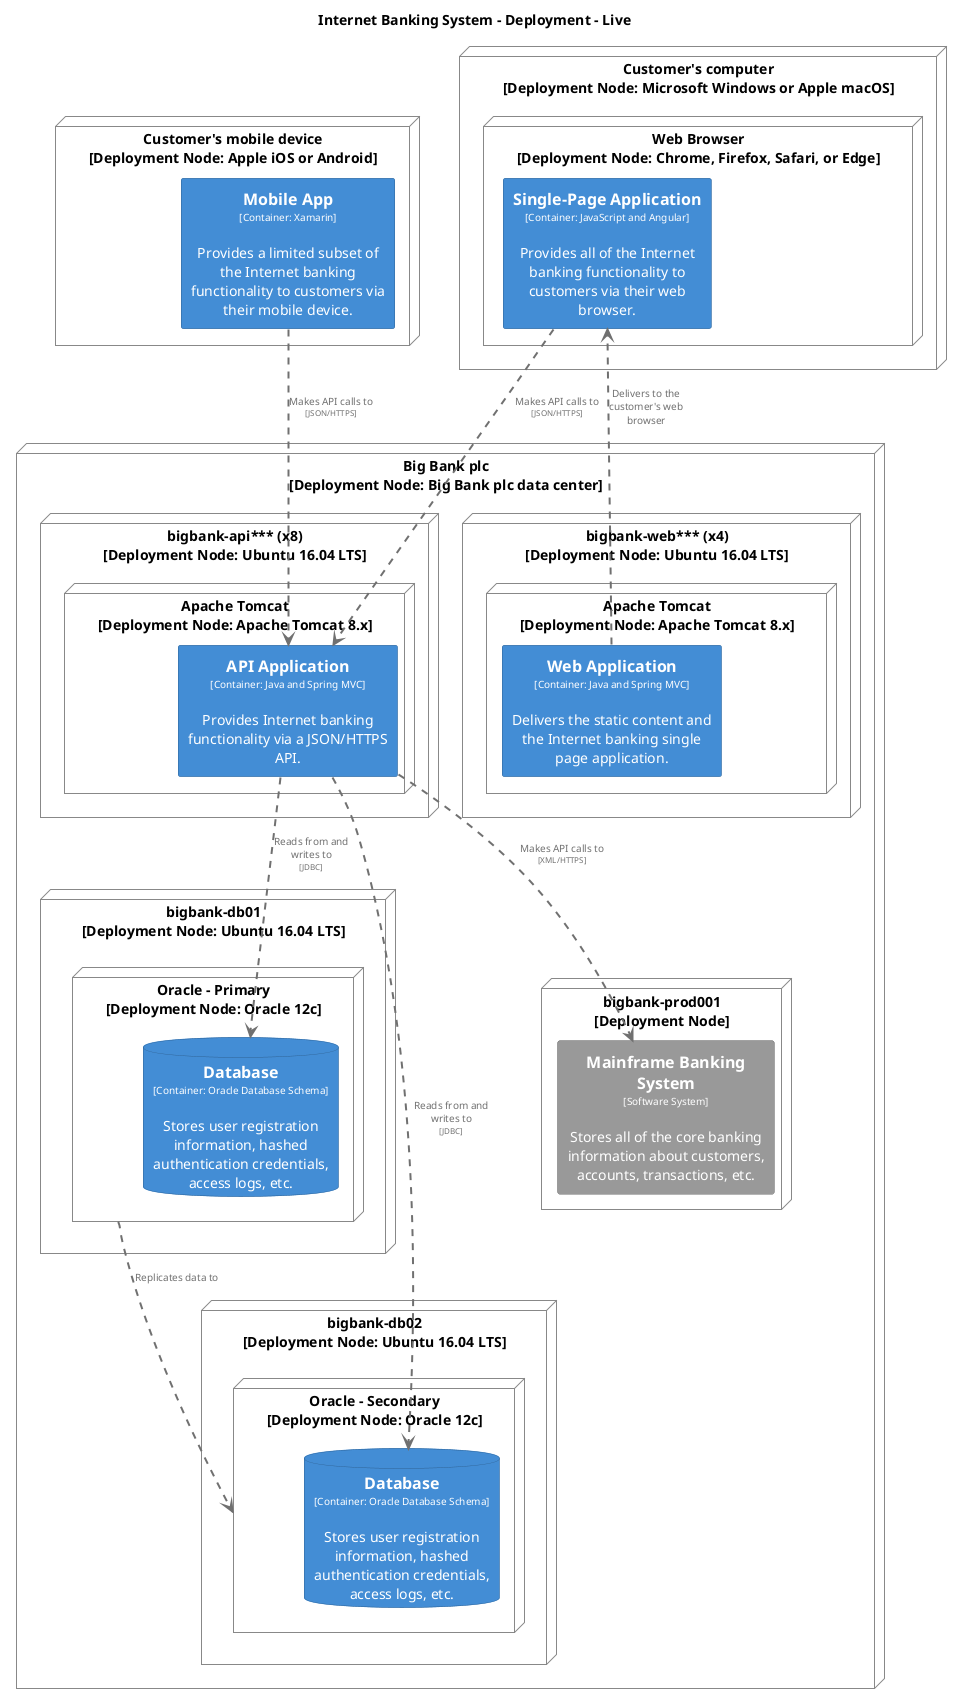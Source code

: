 @startuml
title Internet Banking System - Deployment - Live

top to bottom direction

skinparam {
  shadowing false
  arrowFontSize 10
  defaultTextAlignment center
  wrapWidth 200
  maxMessageSize 100
}

hide stereotype

skinparam rectangle<<Live.BigBankplc.bigbankapi.ApacheTomcat.APIApplication_1>> {
  BackgroundColor #438dd5
  FontColor #ffffff
  BorderColor #2e6295
}
skinparam node<<Live.BigBankplc.bigbankapi.ApacheTomcat>> {
  BackgroundColor #ffffff
  FontColor #000000
  BorderColor #888888
}
skinparam node<<Live.BigBankplc.bigbankweb.ApacheTomcat>> {
  BackgroundColor #ffffff
  FontColor #000000
  BorderColor #888888
}
skinparam node<<Live.BigBankplc>> {
  BackgroundColor #ffffff
  FontColor #000000
  BorderColor #888888
}
skinparam node<<Live.Customerscomputer>> {
  BackgroundColor #ffffff
  FontColor #000000
  BorderColor #888888
}
skinparam node<<Live.Customersmobiledevice>> {
  BackgroundColor #ffffff
  FontColor #000000
  BorderColor #888888
}
skinparam database<<Live.BigBankplc.bigbankdb02.OracleSecondary.Database_2>> {
  BackgroundColor #438dd5
  FontColor #ffffff
  BorderColor #2e6295
}
skinparam database<<Live.BigBankplc.bigbankdb01.OraclePrimary.Database_1>> {
  BackgroundColor #438dd5
  FontColor #ffffff
  BorderColor #2e6295
}
skinparam rectangle<<Live.BigBankplc.bigbankprod001.MainframeBankingSystem_1>> {
  BackgroundColor #999999
  FontColor #ffffff
  BorderColor #6b6b6b
}
skinparam rectangle<<Live.Customersmobiledevice.MobileApp_1>> {
  BackgroundColor #438dd5
  FontColor #ffffff
  BorderColor #2e6295
}
skinparam node<<Live.BigBankplc.bigbankdb01.OraclePrimary>> {
  BackgroundColor #ffffff
  FontColor #000000
  BorderColor #888888
}
skinparam node<<Live.BigBankplc.bigbankdb02.OracleSecondary>> {
  BackgroundColor #ffffff
  FontColor #000000
  BorderColor #888888
}
skinparam rectangle<<Live.Customerscomputer.WebBrowser.SinglePageApplication_1>> {
  BackgroundColor #438dd5
  FontColor #ffffff
  BorderColor #2e6295
}
skinparam rectangle<<Live.BigBankplc.bigbankweb.ApacheTomcat.WebApplication_1>> {
  BackgroundColor #438dd5
  FontColor #ffffff
  BorderColor #2e6295
}
skinparam node<<Live.Customerscomputer.WebBrowser>> {
  BackgroundColor #ffffff
  FontColor #000000
  BorderColor #888888
}
skinparam node<<Live.BigBankplc.bigbankapi>> {
  BackgroundColor #ffffff
  FontColor #000000
  BorderColor #888888
}
skinparam node<<Live.BigBankplc.bigbankdb01>> {
  BackgroundColor #ffffff
  FontColor #000000
  BorderColor #888888
}
skinparam node<<Live.BigBankplc.bigbankdb02>> {
  BackgroundColor #ffffff
  FontColor #000000
  BorderColor #888888
}
skinparam node<<Live.BigBankplc.bigbankprod001>> {
  BackgroundColor #ffffff
  FontColor #000000
  BorderColor #888888
}
skinparam node<<Live.BigBankplc.bigbankweb>> {
  BackgroundColor #ffffff
  FontColor #000000
  BorderColor #888888
}

node "Customer's mobile device\n[Deployment Node: Apple iOS or Android]" <<Live.Customersmobiledevice>> as Live.Customersmobiledevice {
  rectangle "==Mobile App\n<size:10>[Container: Xamarin]</size>\n\nProvides a limited subset of the Internet banking functionality to customers via their mobile device." <<Live.Customersmobiledevice.MobileApp_1>> as Live.Customersmobiledevice.MobileApp_1
}

node "Customer's computer\n[Deployment Node: Microsoft Windows or Apple macOS]" <<Live.Customerscomputer>> as Live.Customerscomputer {
  node "Web Browser\n[Deployment Node: Chrome, Firefox, Safari, or Edge]" <<Live.Customerscomputer.WebBrowser>> as Live.Customerscomputer.WebBrowser {
    rectangle "==Single-Page Application\n<size:10>[Container: JavaScript and Angular]</size>\n\nProvides all of the Internet banking functionality to customers via their web browser." <<Live.Customerscomputer.WebBrowser.SinglePageApplication_1>> as Live.Customerscomputer.WebBrowser.SinglePageApplication_1
  }

}

node "Big Bank plc\n[Deployment Node: Big Bank plc data center]" <<Live.BigBankplc>> as Live.BigBankplc {
  node "bigbank-api*** (x8)\n[Deployment Node: Ubuntu 16.04 LTS]" <<Live.BigBankplc.bigbankapi>> as Live.BigBankplc.bigbankapi {
    node "Apache Tomcat\n[Deployment Node: Apache Tomcat 8.x]" <<Live.BigBankplc.bigbankapi.ApacheTomcat>> as Live.BigBankplc.bigbankapi.ApacheTomcat {
      rectangle "==API Application\n<size:10>[Container: Java and Spring MVC]</size>\n\nProvides Internet banking functionality via a JSON/HTTPS API." <<Live.BigBankplc.bigbankapi.ApacheTomcat.APIApplication_1>> as Live.BigBankplc.bigbankapi.ApacheTomcat.APIApplication_1
    }

  }

  node "bigbank-db01\n[Deployment Node: Ubuntu 16.04 LTS]" <<Live.BigBankplc.bigbankdb01>> as Live.BigBankplc.bigbankdb01 {
    node "Oracle - Primary\n[Deployment Node: Oracle 12c]" <<Live.BigBankplc.bigbankdb01.OraclePrimary>> as Live.BigBankplc.bigbankdb01.OraclePrimary {
      database "==Database\n<size:10>[Container: Oracle Database Schema]</size>\n\nStores user registration information, hashed authentication credentials, access logs, etc." <<Live.BigBankplc.bigbankdb01.OraclePrimary.Database_1>> as Live.BigBankplc.bigbankdb01.OraclePrimary.Database_1
    }

  }

  node "bigbank-db02\n[Deployment Node: Ubuntu 16.04 LTS]" <<Live.BigBankplc.bigbankdb02>> as Live.BigBankplc.bigbankdb02 {
    node "Oracle - Secondary\n[Deployment Node: Oracle 12c]" <<Live.BigBankplc.bigbankdb02.OracleSecondary>> as Live.BigBankplc.bigbankdb02.OracleSecondary {
      database "==Database\n<size:10>[Container: Oracle Database Schema]</size>\n\nStores user registration information, hashed authentication credentials, access logs, etc." <<Live.BigBankplc.bigbankdb02.OracleSecondary.Database_2>> as Live.BigBankplc.bigbankdb02.OracleSecondary.Database_2
    }

  }

  node "bigbank-prod001\n[Deployment Node]" <<Live.BigBankplc.bigbankprod001>> as Live.BigBankplc.bigbankprod001 {
    rectangle "==Mainframe Banking System\n<size:10>[Software System]</size>\n\nStores all of the core banking information about customers, accounts, transactions, etc." <<Live.BigBankplc.bigbankprod001.MainframeBankingSystem_1>> as Live.BigBankplc.bigbankprod001.MainframeBankingSystem_1
  }

  node "bigbank-web*** (x4)\n[Deployment Node: Ubuntu 16.04 LTS]" <<Live.BigBankplc.bigbankweb>> as Live.BigBankplc.bigbankweb {
    node "Apache Tomcat\n[Deployment Node: Apache Tomcat 8.x]" <<Live.BigBankplc.bigbankweb.ApacheTomcat>> as Live.BigBankplc.bigbankweb.ApacheTomcat {
      rectangle "==Web Application\n<size:10>[Container: Java and Spring MVC]</size>\n\nDelivers the static content and the Internet banking single page application." <<Live.BigBankplc.bigbankweb.ApacheTomcat.WebApplication_1>> as Live.BigBankplc.bigbankweb.ApacheTomcat.WebApplication_1
    }

  }

}

Live.BigBankplc.bigbankweb.ApacheTomcat.WebApplication_1 .[#707070,thickness=2].> Live.Customerscomputer.WebBrowser.SinglePageApplication_1 : "<color:#707070>Delivers to the customer's web browser"
Live.Customersmobiledevice.MobileApp_1 .[#707070,thickness=2].> Live.BigBankplc.bigbankapi.ApacheTomcat.APIApplication_1 : "<color:#707070>Makes API calls to\n<color:#707070><size:8>[JSON/HTTPS]</size>"
Live.Customerscomputer.WebBrowser.SinglePageApplication_1 .[#707070,thickness=2].> Live.BigBankplc.bigbankapi.ApacheTomcat.APIApplication_1 : "<color:#707070>Makes API calls to\n<color:#707070><size:8>[JSON/HTTPS]</size>"
Live.BigBankplc.bigbankapi.ApacheTomcat.APIApplication_1 .[#707070,thickness=2].> Live.BigBankplc.bigbankprod001.MainframeBankingSystem_1 : "<color:#707070>Makes API calls to\n<color:#707070><size:8>[XML/HTTPS]</size>"
Live.BigBankplc.bigbankapi.ApacheTomcat.APIApplication_1 .[#707070,thickness=2].> Live.BigBankplc.bigbankdb01.OraclePrimary.Database_1 : "<color:#707070>Reads from and writes to\n<color:#707070><size:8>[JDBC]</size>"
Live.BigBankplc.bigbankapi.ApacheTomcat.APIApplication_1 .[#707070,thickness=2].> Live.BigBankplc.bigbankdb02.OracleSecondary.Database_2 : "<color:#707070>Reads from and writes to\n<color:#707070><size:8>[JDBC]</size>"
Live.BigBankplc.bigbankdb01.OraclePrimary .[#707070,thickness=2].> Live.BigBankplc.bigbankdb02.OracleSecondary : "<color:#707070>Replicates data to"
@enduml